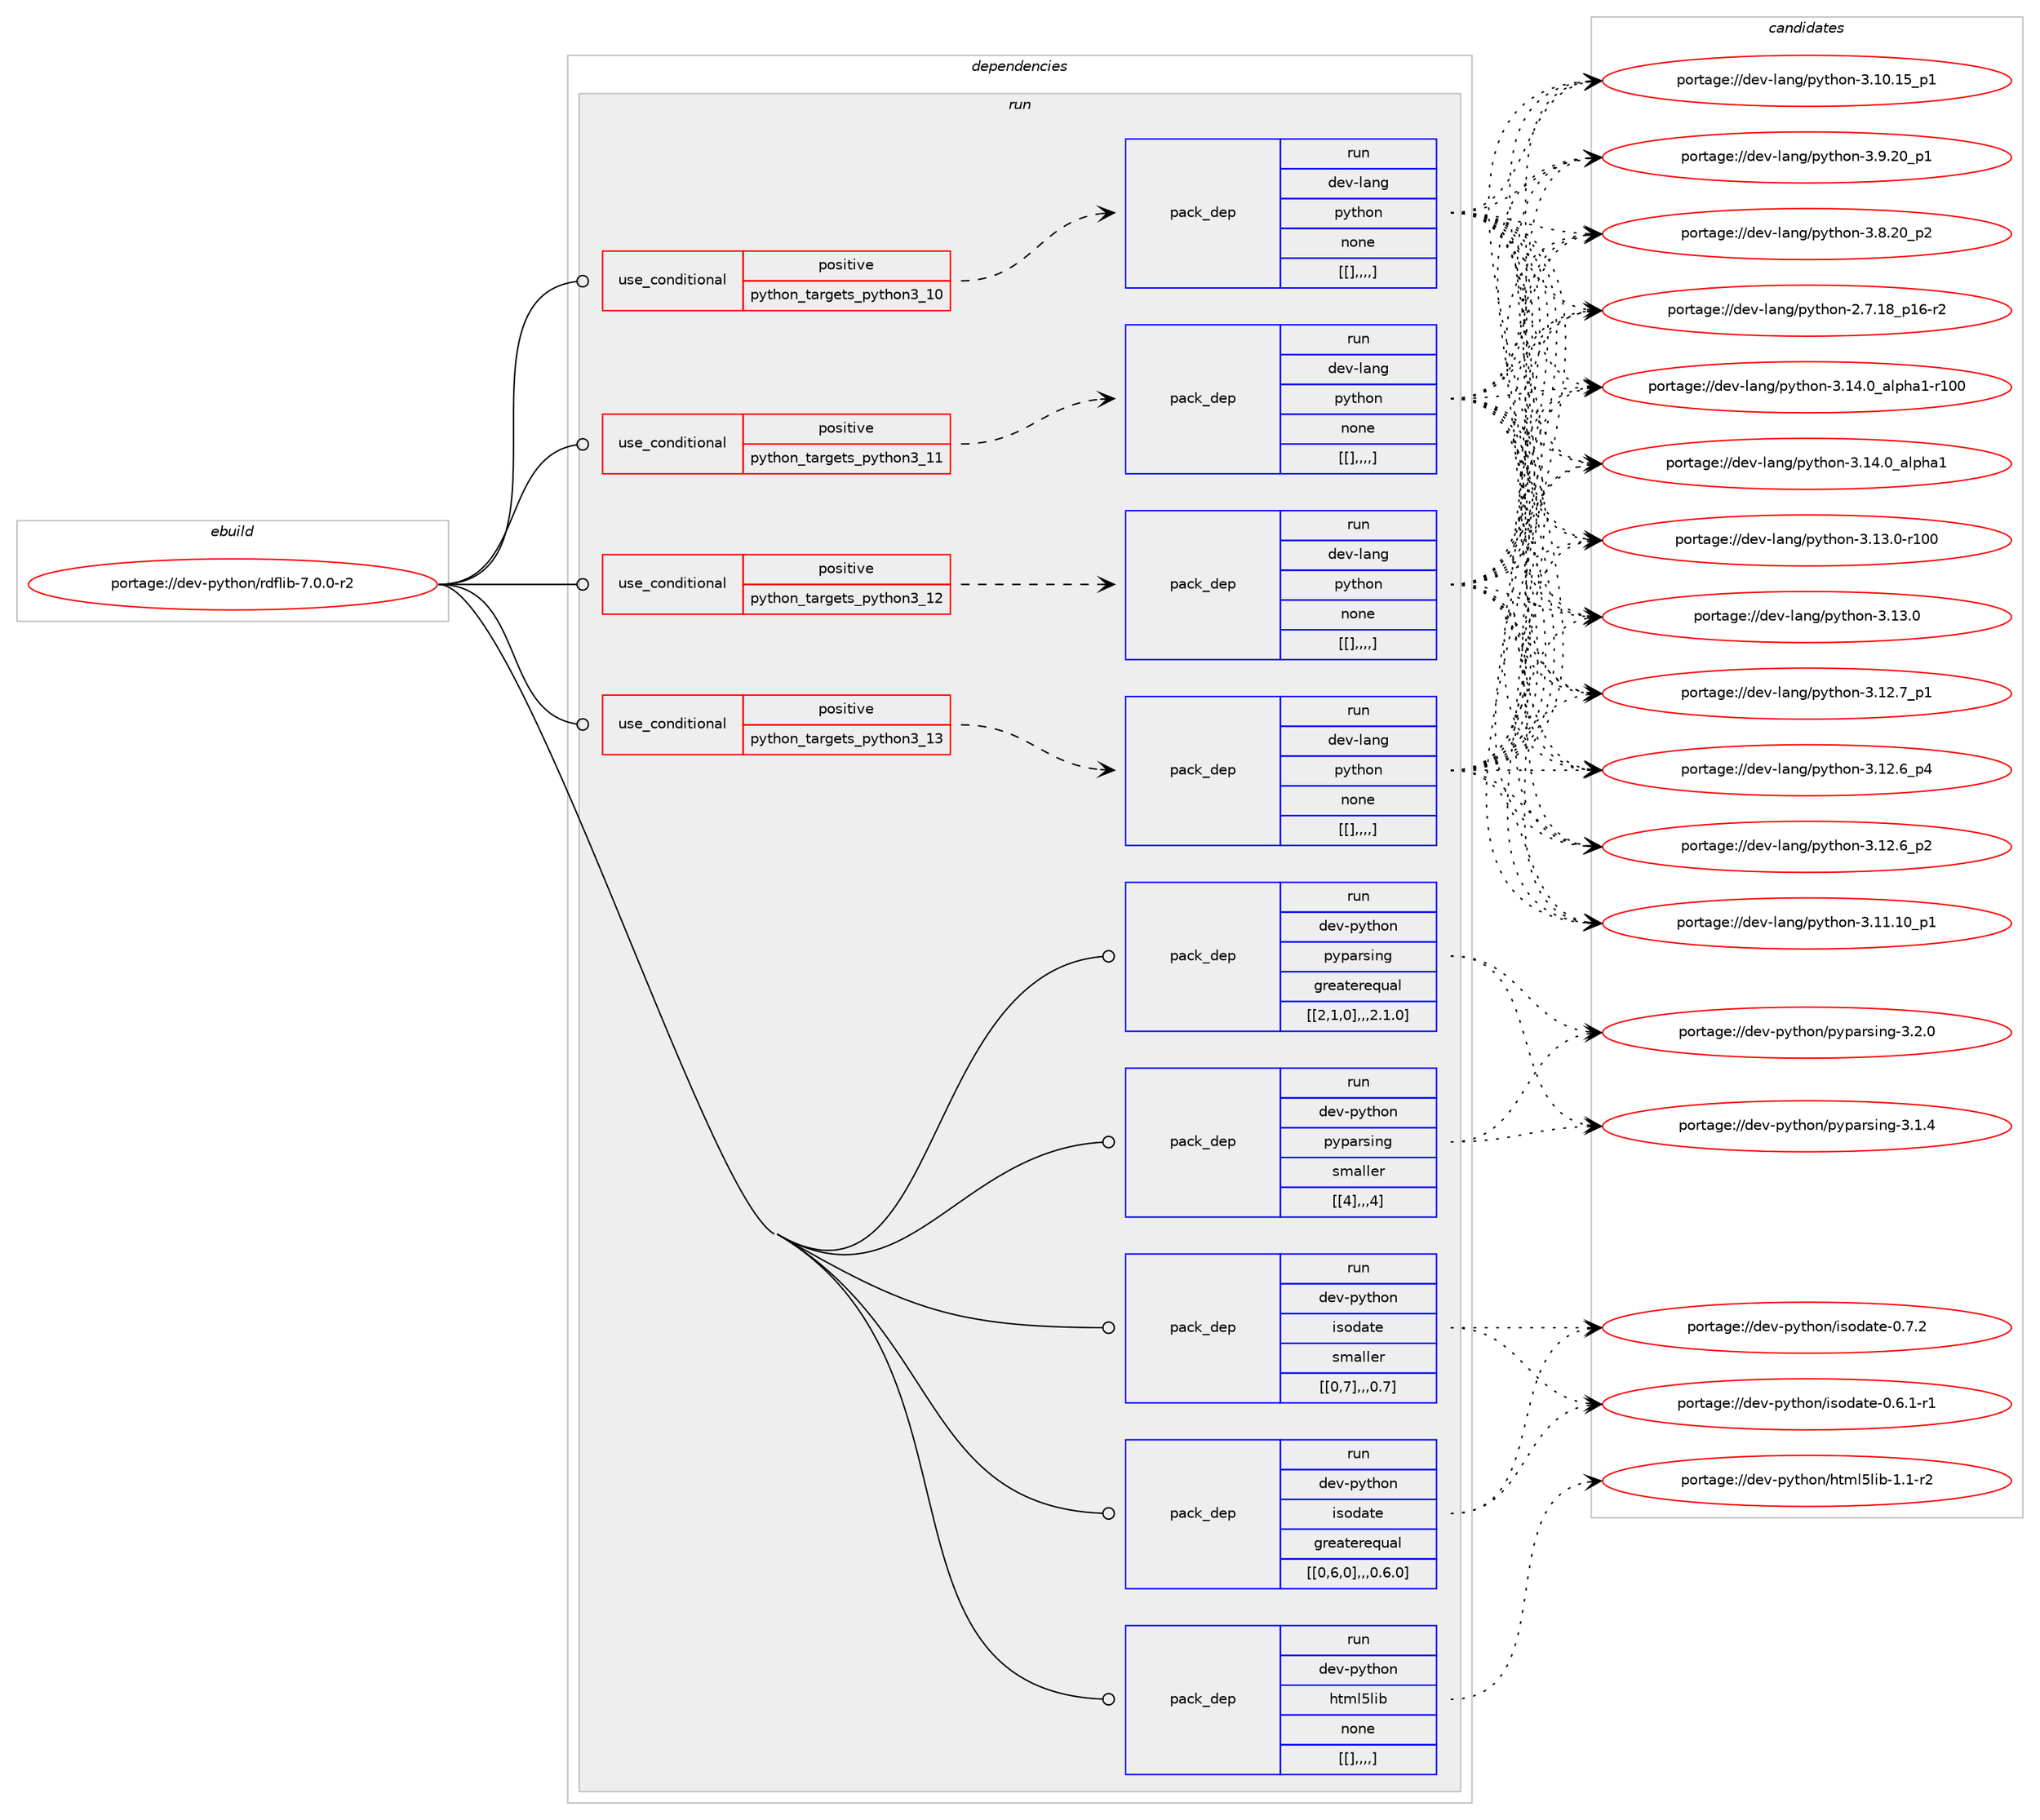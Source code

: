 digraph prolog {

# *************
# Graph options
# *************

newrank=true;
concentrate=true;
compound=true;
graph [rankdir=LR,fontname=Helvetica,fontsize=10,ranksep=1.5];#, ranksep=2.5, nodesep=0.2];
edge  [arrowhead=vee];
node  [fontname=Helvetica,fontsize=10];

# **********
# The ebuild
# **********

subgraph cluster_leftcol {
color=gray;
label=<<i>ebuild</i>>;
id [label="portage://dev-python/rdflib-7.0.0-r2", color=red, width=4, href="../dev-python/rdflib-7.0.0-r2.svg"];
}

# ****************
# The dependencies
# ****************

subgraph cluster_midcol {
color=gray;
label=<<i>dependencies</i>>;
subgraph cluster_compile {
fillcolor="#eeeeee";
style=filled;
label=<<i>compile</i>>;
}
subgraph cluster_compileandrun {
fillcolor="#eeeeee";
style=filled;
label=<<i>compile and run</i>>;
}
subgraph cluster_run {
fillcolor="#eeeeee";
style=filled;
label=<<i>run</i>>;
subgraph cond41563 {
dependency168238 [label=<<TABLE BORDER="0" CELLBORDER="1" CELLSPACING="0" CELLPADDING="4"><TR><TD ROWSPAN="3" CELLPADDING="10">use_conditional</TD></TR><TR><TD>positive</TD></TR><TR><TD>python_targets_python3_10</TD></TR></TABLE>>, shape=none, color=red];
subgraph pack125353 {
dependency168254 [label=<<TABLE BORDER="0" CELLBORDER="1" CELLSPACING="0" CELLPADDING="4" WIDTH="220"><TR><TD ROWSPAN="6" CELLPADDING="30">pack_dep</TD></TR><TR><TD WIDTH="110">run</TD></TR><TR><TD>dev-lang</TD></TR><TR><TD>python</TD></TR><TR><TD>none</TD></TR><TR><TD>[[],,,,]</TD></TR></TABLE>>, shape=none, color=blue];
}
dependency168238:e -> dependency168254:w [weight=20,style="dashed",arrowhead="vee"];
}
id:e -> dependency168238:w [weight=20,style="solid",arrowhead="odot"];
subgraph cond41579 {
dependency168345 [label=<<TABLE BORDER="0" CELLBORDER="1" CELLSPACING="0" CELLPADDING="4"><TR><TD ROWSPAN="3" CELLPADDING="10">use_conditional</TD></TR><TR><TD>positive</TD></TR><TR><TD>python_targets_python3_11</TD></TR></TABLE>>, shape=none, color=red];
subgraph pack125404 {
dependency168349 [label=<<TABLE BORDER="0" CELLBORDER="1" CELLSPACING="0" CELLPADDING="4" WIDTH="220"><TR><TD ROWSPAN="6" CELLPADDING="30">pack_dep</TD></TR><TR><TD WIDTH="110">run</TD></TR><TR><TD>dev-lang</TD></TR><TR><TD>python</TD></TR><TR><TD>none</TD></TR><TR><TD>[[],,,,]</TD></TR></TABLE>>, shape=none, color=blue];
}
dependency168345:e -> dependency168349:w [weight=20,style="dashed",arrowhead="vee"];
}
id:e -> dependency168345:w [weight=20,style="solid",arrowhead="odot"];
subgraph cond41611 {
dependency168395 [label=<<TABLE BORDER="0" CELLBORDER="1" CELLSPACING="0" CELLPADDING="4"><TR><TD ROWSPAN="3" CELLPADDING="10">use_conditional</TD></TR><TR><TD>positive</TD></TR><TR><TD>python_targets_python3_12</TD></TR></TABLE>>, shape=none, color=red];
subgraph pack125444 {
dependency168440 [label=<<TABLE BORDER="0" CELLBORDER="1" CELLSPACING="0" CELLPADDING="4" WIDTH="220"><TR><TD ROWSPAN="6" CELLPADDING="30">pack_dep</TD></TR><TR><TD WIDTH="110">run</TD></TR><TR><TD>dev-lang</TD></TR><TR><TD>python</TD></TR><TR><TD>none</TD></TR><TR><TD>[[],,,,]</TD></TR></TABLE>>, shape=none, color=blue];
}
dependency168395:e -> dependency168440:w [weight=20,style="dashed",arrowhead="vee"];
}
id:e -> dependency168395:w [weight=20,style="solid",arrowhead="odot"];
subgraph cond41651 {
dependency168446 [label=<<TABLE BORDER="0" CELLBORDER="1" CELLSPACING="0" CELLPADDING="4"><TR><TD ROWSPAN="3" CELLPADDING="10">use_conditional</TD></TR><TR><TD>positive</TD></TR><TR><TD>python_targets_python3_13</TD></TR></TABLE>>, shape=none, color=red];
subgraph pack125520 {
dependency168588 [label=<<TABLE BORDER="0" CELLBORDER="1" CELLSPACING="0" CELLPADDING="4" WIDTH="220"><TR><TD ROWSPAN="6" CELLPADDING="30">pack_dep</TD></TR><TR><TD WIDTH="110">run</TD></TR><TR><TD>dev-lang</TD></TR><TR><TD>python</TD></TR><TR><TD>none</TD></TR><TR><TD>[[],,,,]</TD></TR></TABLE>>, shape=none, color=blue];
}
dependency168446:e -> dependency168588:w [weight=20,style="dashed",arrowhead="vee"];
}
id:e -> dependency168446:w [weight=20,style="solid",arrowhead="odot"];
subgraph pack125548 {
dependency168596 [label=<<TABLE BORDER="0" CELLBORDER="1" CELLSPACING="0" CELLPADDING="4" WIDTH="220"><TR><TD ROWSPAN="6" CELLPADDING="30">pack_dep</TD></TR><TR><TD WIDTH="110">run</TD></TR><TR><TD>dev-python</TD></TR><TR><TD>html5lib</TD></TR><TR><TD>none</TD></TR><TR><TD>[[],,,,]</TD></TR></TABLE>>, shape=none, color=blue];
}
id:e -> dependency168596:w [weight=20,style="solid",arrowhead="odot"];
subgraph pack125552 {
dependency168602 [label=<<TABLE BORDER="0" CELLBORDER="1" CELLSPACING="0" CELLPADDING="4" WIDTH="220"><TR><TD ROWSPAN="6" CELLPADDING="30">pack_dep</TD></TR><TR><TD WIDTH="110">run</TD></TR><TR><TD>dev-python</TD></TR><TR><TD>isodate</TD></TR><TR><TD>greaterequal</TD></TR><TR><TD>[[0,6,0],,,0.6.0]</TD></TR></TABLE>>, shape=none, color=blue];
}
id:e -> dependency168602:w [weight=20,style="solid",arrowhead="odot"];
subgraph pack125554 {
dependency168659 [label=<<TABLE BORDER="0" CELLBORDER="1" CELLSPACING="0" CELLPADDING="4" WIDTH="220"><TR><TD ROWSPAN="6" CELLPADDING="30">pack_dep</TD></TR><TR><TD WIDTH="110">run</TD></TR><TR><TD>dev-python</TD></TR><TR><TD>isodate</TD></TR><TR><TD>smaller</TD></TR><TR><TD>[[0,7],,,0.7]</TD></TR></TABLE>>, shape=none, color=blue];
}
id:e -> dependency168659:w [weight=20,style="solid",arrowhead="odot"];
subgraph pack125588 {
dependency168675 [label=<<TABLE BORDER="0" CELLBORDER="1" CELLSPACING="0" CELLPADDING="4" WIDTH="220"><TR><TD ROWSPAN="6" CELLPADDING="30">pack_dep</TD></TR><TR><TD WIDTH="110">run</TD></TR><TR><TD>dev-python</TD></TR><TR><TD>pyparsing</TD></TR><TR><TD>greaterequal</TD></TR><TR><TD>[[2,1,0],,,2.1.0]</TD></TR></TABLE>>, shape=none, color=blue];
}
id:e -> dependency168675:w [weight=20,style="solid",arrowhead="odot"];
subgraph pack125605 {
dependency168701 [label=<<TABLE BORDER="0" CELLBORDER="1" CELLSPACING="0" CELLPADDING="4" WIDTH="220"><TR><TD ROWSPAN="6" CELLPADDING="30">pack_dep</TD></TR><TR><TD WIDTH="110">run</TD></TR><TR><TD>dev-python</TD></TR><TR><TD>pyparsing</TD></TR><TR><TD>smaller</TD></TR><TR><TD>[[4],,,4]</TD></TR></TABLE>>, shape=none, color=blue];
}
id:e -> dependency168701:w [weight=20,style="solid",arrowhead="odot"];
}
}

# **************
# The candidates
# **************

subgraph cluster_choices {
rank=same;
color=gray;
label=<<i>candidates</i>>;

subgraph choice125132 {
color=black;
nodesep=1;
choice100101118451089711010347112121116104111110455146495246489597108112104974945114494848 [label="portage://dev-lang/python-3.14.0_alpha1-r100", color=red, width=4,href="../dev-lang/python-3.14.0_alpha1-r100.svg"];
choice1001011184510897110103471121211161041111104551464952464895971081121049749 [label="portage://dev-lang/python-3.14.0_alpha1", color=red, width=4,href="../dev-lang/python-3.14.0_alpha1.svg"];
choice1001011184510897110103471121211161041111104551464951464845114494848 [label="portage://dev-lang/python-3.13.0-r100", color=red, width=4,href="../dev-lang/python-3.13.0-r100.svg"];
choice10010111845108971101034711212111610411111045514649514648 [label="portage://dev-lang/python-3.13.0", color=red, width=4,href="../dev-lang/python-3.13.0.svg"];
choice100101118451089711010347112121116104111110455146495046559511249 [label="portage://dev-lang/python-3.12.7_p1", color=red, width=4,href="../dev-lang/python-3.12.7_p1.svg"];
choice100101118451089711010347112121116104111110455146495046549511252 [label="portage://dev-lang/python-3.12.6_p4", color=red, width=4,href="../dev-lang/python-3.12.6_p4.svg"];
choice100101118451089711010347112121116104111110455146495046549511250 [label="portage://dev-lang/python-3.12.6_p2", color=red, width=4,href="../dev-lang/python-3.12.6_p2.svg"];
choice10010111845108971101034711212111610411111045514649494649489511249 [label="portage://dev-lang/python-3.11.10_p1", color=red, width=4,href="../dev-lang/python-3.11.10_p1.svg"];
choice10010111845108971101034711212111610411111045514649484649539511249 [label="portage://dev-lang/python-3.10.15_p1", color=red, width=4,href="../dev-lang/python-3.10.15_p1.svg"];
choice100101118451089711010347112121116104111110455146574650489511249 [label="portage://dev-lang/python-3.9.20_p1", color=red, width=4,href="../dev-lang/python-3.9.20_p1.svg"];
choice100101118451089711010347112121116104111110455146564650489511250 [label="portage://dev-lang/python-3.8.20_p2", color=red, width=4,href="../dev-lang/python-3.8.20_p2.svg"];
choice100101118451089711010347112121116104111110455046554649569511249544511450 [label="portage://dev-lang/python-2.7.18_p16-r2", color=red, width=4,href="../dev-lang/python-2.7.18_p16-r2.svg"];
dependency168254:e -> choice100101118451089711010347112121116104111110455146495246489597108112104974945114494848:w [style=dotted,weight="100"];
dependency168254:e -> choice1001011184510897110103471121211161041111104551464952464895971081121049749:w [style=dotted,weight="100"];
dependency168254:e -> choice1001011184510897110103471121211161041111104551464951464845114494848:w [style=dotted,weight="100"];
dependency168254:e -> choice10010111845108971101034711212111610411111045514649514648:w [style=dotted,weight="100"];
dependency168254:e -> choice100101118451089711010347112121116104111110455146495046559511249:w [style=dotted,weight="100"];
dependency168254:e -> choice100101118451089711010347112121116104111110455146495046549511252:w [style=dotted,weight="100"];
dependency168254:e -> choice100101118451089711010347112121116104111110455146495046549511250:w [style=dotted,weight="100"];
dependency168254:e -> choice10010111845108971101034711212111610411111045514649494649489511249:w [style=dotted,weight="100"];
dependency168254:e -> choice10010111845108971101034711212111610411111045514649484649539511249:w [style=dotted,weight="100"];
dependency168254:e -> choice100101118451089711010347112121116104111110455146574650489511249:w [style=dotted,weight="100"];
dependency168254:e -> choice100101118451089711010347112121116104111110455146564650489511250:w [style=dotted,weight="100"];
dependency168254:e -> choice100101118451089711010347112121116104111110455046554649569511249544511450:w [style=dotted,weight="100"];
}
subgraph choice125147 {
color=black;
nodesep=1;
choice100101118451089711010347112121116104111110455146495246489597108112104974945114494848 [label="portage://dev-lang/python-3.14.0_alpha1-r100", color=red, width=4,href="../dev-lang/python-3.14.0_alpha1-r100.svg"];
choice1001011184510897110103471121211161041111104551464952464895971081121049749 [label="portage://dev-lang/python-3.14.0_alpha1", color=red, width=4,href="../dev-lang/python-3.14.0_alpha1.svg"];
choice1001011184510897110103471121211161041111104551464951464845114494848 [label="portage://dev-lang/python-3.13.0-r100", color=red, width=4,href="../dev-lang/python-3.13.0-r100.svg"];
choice10010111845108971101034711212111610411111045514649514648 [label="portage://dev-lang/python-3.13.0", color=red, width=4,href="../dev-lang/python-3.13.0.svg"];
choice100101118451089711010347112121116104111110455146495046559511249 [label="portage://dev-lang/python-3.12.7_p1", color=red, width=4,href="../dev-lang/python-3.12.7_p1.svg"];
choice100101118451089711010347112121116104111110455146495046549511252 [label="portage://dev-lang/python-3.12.6_p4", color=red, width=4,href="../dev-lang/python-3.12.6_p4.svg"];
choice100101118451089711010347112121116104111110455146495046549511250 [label="portage://dev-lang/python-3.12.6_p2", color=red, width=4,href="../dev-lang/python-3.12.6_p2.svg"];
choice10010111845108971101034711212111610411111045514649494649489511249 [label="portage://dev-lang/python-3.11.10_p1", color=red, width=4,href="../dev-lang/python-3.11.10_p1.svg"];
choice10010111845108971101034711212111610411111045514649484649539511249 [label="portage://dev-lang/python-3.10.15_p1", color=red, width=4,href="../dev-lang/python-3.10.15_p1.svg"];
choice100101118451089711010347112121116104111110455146574650489511249 [label="portage://dev-lang/python-3.9.20_p1", color=red, width=4,href="../dev-lang/python-3.9.20_p1.svg"];
choice100101118451089711010347112121116104111110455146564650489511250 [label="portage://dev-lang/python-3.8.20_p2", color=red, width=4,href="../dev-lang/python-3.8.20_p2.svg"];
choice100101118451089711010347112121116104111110455046554649569511249544511450 [label="portage://dev-lang/python-2.7.18_p16-r2", color=red, width=4,href="../dev-lang/python-2.7.18_p16-r2.svg"];
dependency168349:e -> choice100101118451089711010347112121116104111110455146495246489597108112104974945114494848:w [style=dotted,weight="100"];
dependency168349:e -> choice1001011184510897110103471121211161041111104551464952464895971081121049749:w [style=dotted,weight="100"];
dependency168349:e -> choice1001011184510897110103471121211161041111104551464951464845114494848:w [style=dotted,weight="100"];
dependency168349:e -> choice10010111845108971101034711212111610411111045514649514648:w [style=dotted,weight="100"];
dependency168349:e -> choice100101118451089711010347112121116104111110455146495046559511249:w [style=dotted,weight="100"];
dependency168349:e -> choice100101118451089711010347112121116104111110455146495046549511252:w [style=dotted,weight="100"];
dependency168349:e -> choice100101118451089711010347112121116104111110455146495046549511250:w [style=dotted,weight="100"];
dependency168349:e -> choice10010111845108971101034711212111610411111045514649494649489511249:w [style=dotted,weight="100"];
dependency168349:e -> choice10010111845108971101034711212111610411111045514649484649539511249:w [style=dotted,weight="100"];
dependency168349:e -> choice100101118451089711010347112121116104111110455146574650489511249:w [style=dotted,weight="100"];
dependency168349:e -> choice100101118451089711010347112121116104111110455146564650489511250:w [style=dotted,weight="100"];
dependency168349:e -> choice100101118451089711010347112121116104111110455046554649569511249544511450:w [style=dotted,weight="100"];
}
subgraph choice125156 {
color=black;
nodesep=1;
choice100101118451089711010347112121116104111110455146495246489597108112104974945114494848 [label="portage://dev-lang/python-3.14.0_alpha1-r100", color=red, width=4,href="../dev-lang/python-3.14.0_alpha1-r100.svg"];
choice1001011184510897110103471121211161041111104551464952464895971081121049749 [label="portage://dev-lang/python-3.14.0_alpha1", color=red, width=4,href="../dev-lang/python-3.14.0_alpha1.svg"];
choice1001011184510897110103471121211161041111104551464951464845114494848 [label="portage://dev-lang/python-3.13.0-r100", color=red, width=4,href="../dev-lang/python-3.13.0-r100.svg"];
choice10010111845108971101034711212111610411111045514649514648 [label="portage://dev-lang/python-3.13.0", color=red, width=4,href="../dev-lang/python-3.13.0.svg"];
choice100101118451089711010347112121116104111110455146495046559511249 [label="portage://dev-lang/python-3.12.7_p1", color=red, width=4,href="../dev-lang/python-3.12.7_p1.svg"];
choice100101118451089711010347112121116104111110455146495046549511252 [label="portage://dev-lang/python-3.12.6_p4", color=red, width=4,href="../dev-lang/python-3.12.6_p4.svg"];
choice100101118451089711010347112121116104111110455146495046549511250 [label="portage://dev-lang/python-3.12.6_p2", color=red, width=4,href="../dev-lang/python-3.12.6_p2.svg"];
choice10010111845108971101034711212111610411111045514649494649489511249 [label="portage://dev-lang/python-3.11.10_p1", color=red, width=4,href="../dev-lang/python-3.11.10_p1.svg"];
choice10010111845108971101034711212111610411111045514649484649539511249 [label="portage://dev-lang/python-3.10.15_p1", color=red, width=4,href="../dev-lang/python-3.10.15_p1.svg"];
choice100101118451089711010347112121116104111110455146574650489511249 [label="portage://dev-lang/python-3.9.20_p1", color=red, width=4,href="../dev-lang/python-3.9.20_p1.svg"];
choice100101118451089711010347112121116104111110455146564650489511250 [label="portage://dev-lang/python-3.8.20_p2", color=red, width=4,href="../dev-lang/python-3.8.20_p2.svg"];
choice100101118451089711010347112121116104111110455046554649569511249544511450 [label="portage://dev-lang/python-2.7.18_p16-r2", color=red, width=4,href="../dev-lang/python-2.7.18_p16-r2.svg"];
dependency168440:e -> choice100101118451089711010347112121116104111110455146495246489597108112104974945114494848:w [style=dotted,weight="100"];
dependency168440:e -> choice1001011184510897110103471121211161041111104551464952464895971081121049749:w [style=dotted,weight="100"];
dependency168440:e -> choice1001011184510897110103471121211161041111104551464951464845114494848:w [style=dotted,weight="100"];
dependency168440:e -> choice10010111845108971101034711212111610411111045514649514648:w [style=dotted,weight="100"];
dependency168440:e -> choice100101118451089711010347112121116104111110455146495046559511249:w [style=dotted,weight="100"];
dependency168440:e -> choice100101118451089711010347112121116104111110455146495046549511252:w [style=dotted,weight="100"];
dependency168440:e -> choice100101118451089711010347112121116104111110455146495046549511250:w [style=dotted,weight="100"];
dependency168440:e -> choice10010111845108971101034711212111610411111045514649494649489511249:w [style=dotted,weight="100"];
dependency168440:e -> choice10010111845108971101034711212111610411111045514649484649539511249:w [style=dotted,weight="100"];
dependency168440:e -> choice100101118451089711010347112121116104111110455146574650489511249:w [style=dotted,weight="100"];
dependency168440:e -> choice100101118451089711010347112121116104111110455146564650489511250:w [style=dotted,weight="100"];
dependency168440:e -> choice100101118451089711010347112121116104111110455046554649569511249544511450:w [style=dotted,weight="100"];
}
subgraph choice125189 {
color=black;
nodesep=1;
choice100101118451089711010347112121116104111110455146495246489597108112104974945114494848 [label="portage://dev-lang/python-3.14.0_alpha1-r100", color=red, width=4,href="../dev-lang/python-3.14.0_alpha1-r100.svg"];
choice1001011184510897110103471121211161041111104551464952464895971081121049749 [label="portage://dev-lang/python-3.14.0_alpha1", color=red, width=4,href="../dev-lang/python-3.14.0_alpha1.svg"];
choice1001011184510897110103471121211161041111104551464951464845114494848 [label="portage://dev-lang/python-3.13.0-r100", color=red, width=4,href="../dev-lang/python-3.13.0-r100.svg"];
choice10010111845108971101034711212111610411111045514649514648 [label="portage://dev-lang/python-3.13.0", color=red, width=4,href="../dev-lang/python-3.13.0.svg"];
choice100101118451089711010347112121116104111110455146495046559511249 [label="portage://dev-lang/python-3.12.7_p1", color=red, width=4,href="../dev-lang/python-3.12.7_p1.svg"];
choice100101118451089711010347112121116104111110455146495046549511252 [label="portage://dev-lang/python-3.12.6_p4", color=red, width=4,href="../dev-lang/python-3.12.6_p4.svg"];
choice100101118451089711010347112121116104111110455146495046549511250 [label="portage://dev-lang/python-3.12.6_p2", color=red, width=4,href="../dev-lang/python-3.12.6_p2.svg"];
choice10010111845108971101034711212111610411111045514649494649489511249 [label="portage://dev-lang/python-3.11.10_p1", color=red, width=4,href="../dev-lang/python-3.11.10_p1.svg"];
choice10010111845108971101034711212111610411111045514649484649539511249 [label="portage://dev-lang/python-3.10.15_p1", color=red, width=4,href="../dev-lang/python-3.10.15_p1.svg"];
choice100101118451089711010347112121116104111110455146574650489511249 [label="portage://dev-lang/python-3.9.20_p1", color=red, width=4,href="../dev-lang/python-3.9.20_p1.svg"];
choice100101118451089711010347112121116104111110455146564650489511250 [label="portage://dev-lang/python-3.8.20_p2", color=red, width=4,href="../dev-lang/python-3.8.20_p2.svg"];
choice100101118451089711010347112121116104111110455046554649569511249544511450 [label="portage://dev-lang/python-2.7.18_p16-r2", color=red, width=4,href="../dev-lang/python-2.7.18_p16-r2.svg"];
dependency168588:e -> choice100101118451089711010347112121116104111110455146495246489597108112104974945114494848:w [style=dotted,weight="100"];
dependency168588:e -> choice1001011184510897110103471121211161041111104551464952464895971081121049749:w [style=dotted,weight="100"];
dependency168588:e -> choice1001011184510897110103471121211161041111104551464951464845114494848:w [style=dotted,weight="100"];
dependency168588:e -> choice10010111845108971101034711212111610411111045514649514648:w [style=dotted,weight="100"];
dependency168588:e -> choice100101118451089711010347112121116104111110455146495046559511249:w [style=dotted,weight="100"];
dependency168588:e -> choice100101118451089711010347112121116104111110455146495046549511252:w [style=dotted,weight="100"];
dependency168588:e -> choice100101118451089711010347112121116104111110455146495046549511250:w [style=dotted,weight="100"];
dependency168588:e -> choice10010111845108971101034711212111610411111045514649494649489511249:w [style=dotted,weight="100"];
dependency168588:e -> choice10010111845108971101034711212111610411111045514649484649539511249:w [style=dotted,weight="100"];
dependency168588:e -> choice100101118451089711010347112121116104111110455146574650489511249:w [style=dotted,weight="100"];
dependency168588:e -> choice100101118451089711010347112121116104111110455146564650489511250:w [style=dotted,weight="100"];
dependency168588:e -> choice100101118451089711010347112121116104111110455046554649569511249544511450:w [style=dotted,weight="100"];
}
subgraph choice125199 {
color=black;
nodesep=1;
choice10010111845112121116104111110471041161091085310810598454946494511450 [label="portage://dev-python/html5lib-1.1-r2", color=red, width=4,href="../dev-python/html5lib-1.1-r2.svg"];
dependency168596:e -> choice10010111845112121116104111110471041161091085310810598454946494511450:w [style=dotted,weight="100"];
}
subgraph choice125209 {
color=black;
nodesep=1;
choice100101118451121211161041111104710511511110097116101454846554650 [label="portage://dev-python/isodate-0.7.2", color=red, width=4,href="../dev-python/isodate-0.7.2.svg"];
choice1001011184511212111610411111047105115111100971161014548465446494511449 [label="portage://dev-python/isodate-0.6.1-r1", color=red, width=4,href="../dev-python/isodate-0.6.1-r1.svg"];
dependency168602:e -> choice100101118451121211161041111104710511511110097116101454846554650:w [style=dotted,weight="100"];
dependency168602:e -> choice1001011184511212111610411111047105115111100971161014548465446494511449:w [style=dotted,weight="100"];
}
subgraph choice125216 {
color=black;
nodesep=1;
choice100101118451121211161041111104710511511110097116101454846554650 [label="portage://dev-python/isodate-0.7.2", color=red, width=4,href="../dev-python/isodate-0.7.2.svg"];
choice1001011184511212111610411111047105115111100971161014548465446494511449 [label="portage://dev-python/isodate-0.6.1-r1", color=red, width=4,href="../dev-python/isodate-0.6.1-r1.svg"];
dependency168659:e -> choice100101118451121211161041111104710511511110097116101454846554650:w [style=dotted,weight="100"];
dependency168659:e -> choice1001011184511212111610411111047105115111100971161014548465446494511449:w [style=dotted,weight="100"];
}
subgraph choice125218 {
color=black;
nodesep=1;
choice100101118451121211161041111104711212111297114115105110103455146504648 [label="portage://dev-python/pyparsing-3.2.0", color=red, width=4,href="../dev-python/pyparsing-3.2.0.svg"];
choice100101118451121211161041111104711212111297114115105110103455146494652 [label="portage://dev-python/pyparsing-3.1.4", color=red, width=4,href="../dev-python/pyparsing-3.1.4.svg"];
dependency168675:e -> choice100101118451121211161041111104711212111297114115105110103455146504648:w [style=dotted,weight="100"];
dependency168675:e -> choice100101118451121211161041111104711212111297114115105110103455146494652:w [style=dotted,weight="100"];
}
subgraph choice125220 {
color=black;
nodesep=1;
choice100101118451121211161041111104711212111297114115105110103455146504648 [label="portage://dev-python/pyparsing-3.2.0", color=red, width=4,href="../dev-python/pyparsing-3.2.0.svg"];
choice100101118451121211161041111104711212111297114115105110103455146494652 [label="portage://dev-python/pyparsing-3.1.4", color=red, width=4,href="../dev-python/pyparsing-3.1.4.svg"];
dependency168701:e -> choice100101118451121211161041111104711212111297114115105110103455146504648:w [style=dotted,weight="100"];
dependency168701:e -> choice100101118451121211161041111104711212111297114115105110103455146494652:w [style=dotted,weight="100"];
}
}

}
